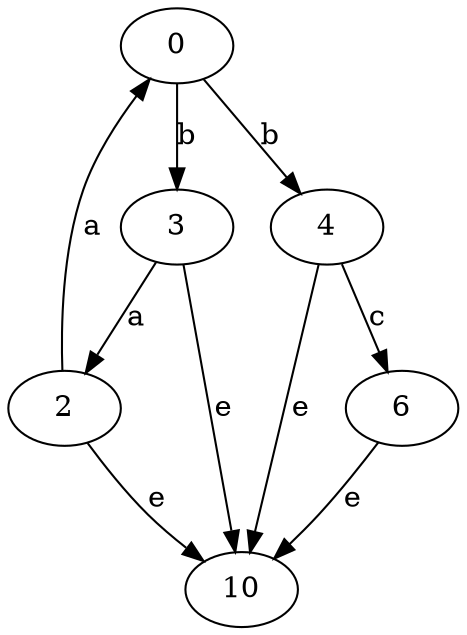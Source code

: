 strict digraph  {
0;
2;
3;
4;
6;
10;
0 -> 3  [label=b];
0 -> 4  [label=b];
2 -> 0  [label=a];
2 -> 10  [label=e];
3 -> 2  [label=a];
3 -> 10  [label=e];
4 -> 6  [label=c];
4 -> 10  [label=e];
6 -> 10  [label=e];
}
